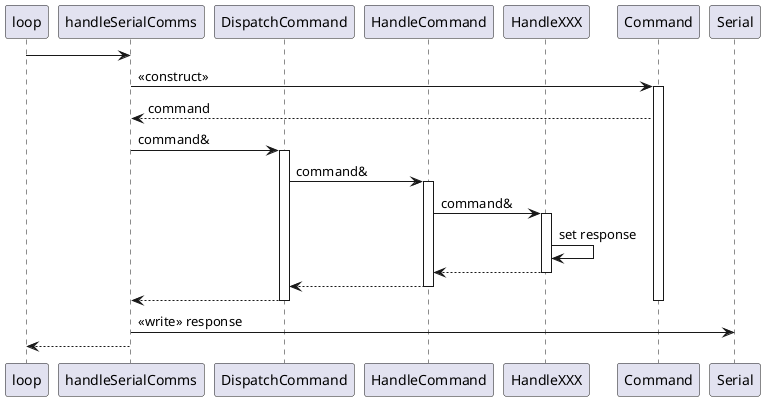 @startuml Handle Command
participant loop
participant handleSerialComms
participant DispatchCommand
participant HandleCommand
participant HandleXXX
participant Command
participant Serial


loop -> handleSerialComms
handleSerialComms -> Command : <<construct>>
activate Command
Command --> handleSerialComms : command
handleSerialComms -> DispatchCommand : command&
activate DispatchCommand
DispatchCommand -> HandleCommand : command&
activate HandleCommand
HandleCommand -> HandleXXX : command&
activate HandleXXX
HandleXXX -> HandleXXX : set response
HandleXXX --> HandleCommand
deactivate HandleXXX
HandleCommand --> DispatchCommand 
deactivate HandleCommand
DispatchCommand --> handleSerialComms
deactivate DispatchCommand
deactivate Command
handleSerialComms -> Serial : <<write>> response
handleSerialComms --> loop
@enduml